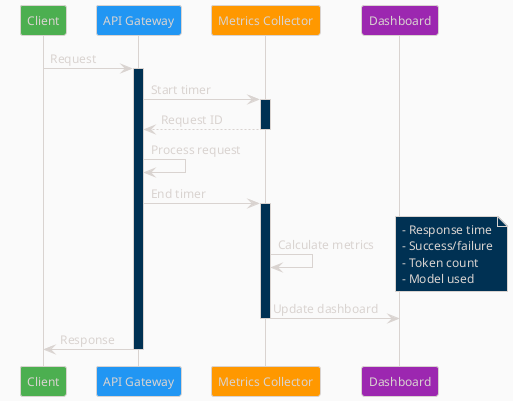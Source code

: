 @startuml
!theme blueprint
skinparam backgroundColor #FAFAFA
skinparam defaultFontSize 12

participant "Client" as C #4CAF50
participant "API Gateway" as API #2196F3
participant "Metrics Collector" as MC #FF9800
participant "Dashboard" as D #9C27B0

C -> API: Request
activate API

API -> MC: Start timer
activate MC
MC --> API: Request ID
deactivate MC

API -> API: Process request

API -> MC: End timer
activate MC
MC -> MC: Calculate metrics
note right
  - Response time
  - Success/failure
  - Token count
  - Model used
end note

MC -> D: Update dashboard
deactivate MC

API -> C: Response
deactivate API

@enduml